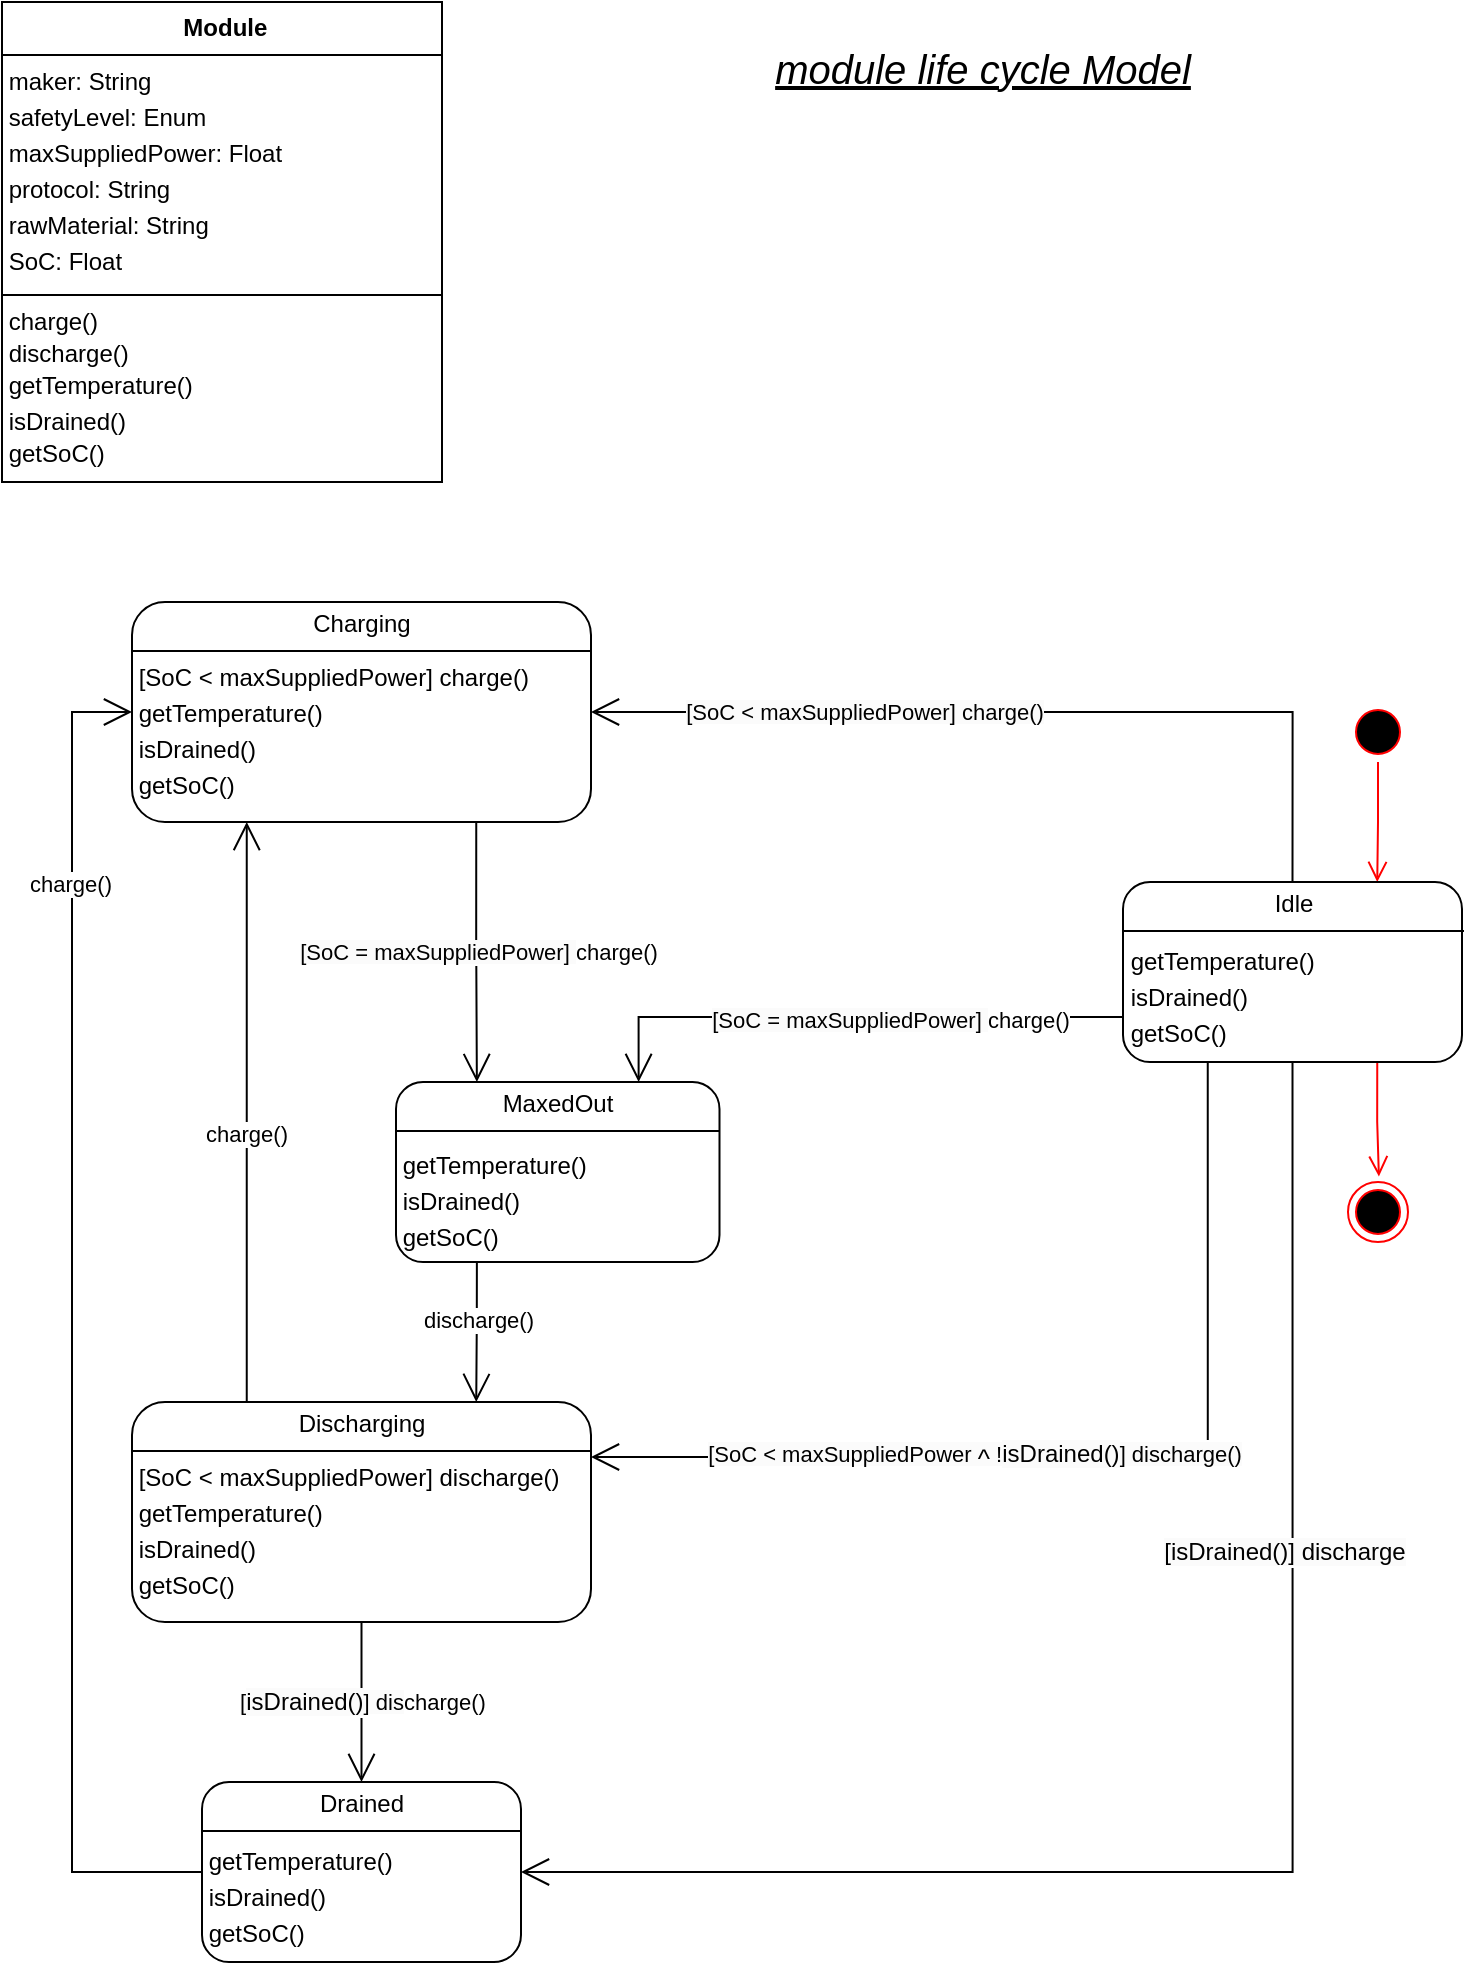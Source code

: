 <mxfile version="24.8.4">
  <diagram name="Page-1" id="44p5FwwVI09j3S-kjzKs">
    <mxGraphModel dx="1728" dy="915" grid="1" gridSize="10" guides="1" tooltips="1" connect="1" arrows="1" fold="1" page="1" pageScale="1" pageWidth="850" pageHeight="1100" math="0" shadow="0">
      <root>
        <mxCell id="0" />
        <mxCell id="1" parent="0" />
        <mxCell id="tmuZozPQ9IZIlXzGQwys-1" value="&lt;p style=&quot;margin:0px;margin-top:4px;text-align:center;&quot;&gt;&lt;/p&gt;&lt;div style=&quot;height:2px;&quot;&gt;&lt;/div&gt;&lt;div style=&quot;text-align: center;&quot;&gt;&lt;span style=&quot;font-weight: 700; background-color: initial;&quot;&gt;&amp;nbsp;Module&lt;/span&gt;&lt;/div&gt;&lt;hr size=&quot;1&quot; style=&quot;border-style:solid;&quot;&gt;&lt;div style=&quot;height:2px;&quot;&gt;&lt;div style=&quot;height: 2px;&quot;&gt;&amp;nbsp;maker: String&lt;/div&gt;&lt;div style=&quot;height: 2px;&quot;&gt;&lt;br&gt;&lt;/div&gt;&lt;div style=&quot;height: 2px;&quot;&gt;&lt;br&gt;&lt;/div&gt;&lt;div style=&quot;height: 2px;&quot;&gt;&lt;br&gt;&lt;/div&gt;&lt;div style=&quot;height: 2px;&quot;&gt;&lt;br&gt;&lt;/div&gt;&lt;div style=&quot;height: 2px;&quot;&gt;&lt;br&gt;&lt;/div&gt;&lt;div style=&quot;height: 2px;&quot;&gt;&lt;br&gt;&lt;/div&gt;&lt;div style=&quot;height: 2px;&quot;&gt;&lt;br&gt;&lt;/div&gt;&lt;div style=&quot;height: 2px;&quot;&gt;&lt;br&gt;&lt;/div&gt;&lt;div style=&quot;height: 2px;&quot;&gt;&amp;nbsp;safetyLevel:&amp;nbsp;&lt;span style=&quot;background-color: initial;&quot;&gt;Enum&lt;/span&gt;&lt;br&gt;&lt;/div&gt;&lt;div style=&quot;height: 2px;&quot;&gt;&lt;br&gt;&lt;/div&gt;&lt;div style=&quot;height: 2px;&quot;&gt;&lt;br&gt;&lt;/div&gt;&lt;div style=&quot;height: 2px;&quot;&gt;&lt;br&gt;&lt;/div&gt;&lt;div style=&quot;height: 2px;&quot;&gt;&lt;br&gt;&lt;/div&gt;&lt;div style=&quot;height: 2px;&quot;&gt;&lt;br&gt;&lt;/div&gt;&lt;div style=&quot;height: 2px;&quot;&gt;&lt;br&gt;&lt;/div&gt;&lt;div style=&quot;height: 2px;&quot;&gt;&lt;br&gt;&lt;/div&gt;&lt;div style=&quot;height: 2px;&quot;&gt;&lt;br&gt;&lt;/div&gt;&lt;div style=&quot;height: 2px;&quot;&gt;&amp;nbsp;maxSuppliedPower:&amp;nbsp;&lt;span style=&quot;background-color: initial;&quot;&gt;Float&lt;/span&gt;&lt;br&gt;&lt;/div&gt;&lt;div style=&quot;height: 2px;&quot;&gt;&lt;br&gt;&lt;/div&gt;&lt;div style=&quot;height: 2px;&quot;&gt;&lt;br&gt;&lt;/div&gt;&lt;div style=&quot;height: 2px;&quot;&gt;&lt;br&gt;&lt;/div&gt;&lt;div style=&quot;height: 2px;&quot;&gt;&lt;br&gt;&lt;/div&gt;&lt;div style=&quot;height: 2px;&quot;&gt;&lt;br&gt;&lt;/div&gt;&lt;div style=&quot;height: 2px;&quot;&gt;&lt;br&gt;&lt;/div&gt;&lt;div style=&quot;height: 2px;&quot;&gt;&lt;br&gt;&lt;/div&gt;&lt;div style=&quot;height: 2px;&quot;&gt;&lt;br&gt;&lt;/div&gt;&lt;div style=&quot;height: 2px;&quot;&gt;&lt;span style=&quot;background-color: initial;&quot;&gt;&amp;nbsp;protocol:&amp;nbsp;&lt;/span&gt;&lt;span style=&quot;background-color: initial;&quot;&gt;String&lt;/span&gt;&lt;br&gt;&lt;/div&gt;&lt;div style=&quot;height: 2px;&quot;&gt;&lt;span style=&quot;background-color: initial;&quot;&gt;&lt;br&gt;&lt;/span&gt;&lt;/div&gt;&lt;div style=&quot;height: 2px;&quot;&gt;&lt;span style=&quot;background-color: initial;&quot;&gt;&lt;br&gt;&lt;/span&gt;&lt;/div&gt;&lt;div style=&quot;height: 2px;&quot;&gt;&lt;span style=&quot;background-color: initial;&quot;&gt;&lt;br&gt;&lt;/span&gt;&lt;/div&gt;&lt;div style=&quot;height: 2px;&quot;&gt;&lt;span style=&quot;background-color: initial;&quot;&gt;&lt;br&gt;&lt;/span&gt;&lt;/div&gt;&lt;div style=&quot;height: 2px;&quot;&gt;&lt;span style=&quot;background-color: initial;&quot;&gt;&lt;br&gt;&lt;/span&gt;&lt;/div&gt;&lt;div style=&quot;height: 2px;&quot;&gt;&lt;span style=&quot;background-color: initial;&quot;&gt;&lt;br&gt;&lt;/span&gt;&lt;/div&gt;&lt;div style=&quot;height: 2px;&quot;&gt;&lt;span style=&quot;background-color: initial;&quot;&gt;&lt;br&gt;&lt;/span&gt;&lt;/div&gt;&lt;div style=&quot;height: 2px;&quot;&gt;&lt;span style=&quot;background-color: initial;&quot;&gt;&lt;br&gt;&lt;/span&gt;&lt;/div&gt;&lt;div style=&quot;height: 2px;&quot;&gt;&amp;nbsp;&lt;span style=&quot;background-color: initial;&quot;&gt;rawMaterial:&amp;nbsp;&lt;/span&gt;&lt;span style=&quot;background-color: initial;&quot;&gt;String&lt;/span&gt;&lt;/div&gt;&lt;div style=&quot;height: 2px;&quot;&gt;&lt;span style=&quot;background-color: initial;&quot;&gt;&lt;br&gt;&lt;/span&gt;&lt;/div&gt;&lt;div style=&quot;height: 2px;&quot;&gt;&lt;span style=&quot;background-color: initial;&quot;&gt;&lt;br&gt;&lt;/span&gt;&lt;/div&gt;&lt;div style=&quot;height: 2px;&quot;&gt;&lt;span style=&quot;background-color: initial;&quot;&gt;&lt;br&gt;&lt;/span&gt;&lt;/div&gt;&lt;div style=&quot;height: 2px;&quot;&gt;&lt;span style=&quot;background-color: initial;&quot;&gt;&lt;br&gt;&lt;/span&gt;&lt;/div&gt;&lt;div style=&quot;height: 2px;&quot;&gt;&lt;span style=&quot;background-color: initial;&quot;&gt;&lt;br&gt;&lt;/span&gt;&lt;/div&gt;&lt;div style=&quot;height: 2px;&quot;&gt;&lt;span style=&quot;background-color: initial;&quot;&gt;&lt;br&gt;&lt;/span&gt;&lt;/div&gt;&lt;div style=&quot;height: 2px;&quot;&gt;&lt;span style=&quot;background-color: initial;&quot;&gt;&lt;br&gt;&lt;/span&gt;&lt;/div&gt;&lt;div style=&quot;height: 2px;&quot;&gt;&lt;span style=&quot;background-color: initial;&quot;&gt;&lt;br&gt;&lt;/span&gt;&lt;/div&gt;&lt;div style=&quot;height: 2px;&quot;&gt;&lt;span style=&quot;background-color: initial;&quot;&gt;&amp;nbsp;SoC: Float&lt;/span&gt;&lt;/div&gt;&lt;div style=&quot;height: 2px;&quot;&gt;&lt;div style=&quot;text-align: center;&quot;&gt;&lt;br&gt;&lt;/div&gt;&lt;hr style=&quot;border-style: solid;&quot; size=&quot;1&quot;&gt;&lt;div style=&quot;height: 2px;&quot;&gt;&lt;div style=&quot;height: 2px;&quot;&gt;&amp;nbsp;&lt;span style=&quot;background-color: initial;&quot;&gt;charge()&lt;/span&gt;&lt;/div&gt;&lt;div style=&quot;height: 2px;&quot;&gt;&lt;span style=&quot;background-color: initial;&quot;&gt;&lt;br&gt;&lt;/span&gt;&lt;/div&gt;&lt;div style=&quot;height: 2px;&quot;&gt;&lt;span style=&quot;background-color: initial;&quot;&gt;&lt;br&gt;&lt;/span&gt;&lt;/div&gt;&lt;div style=&quot;height: 2px;&quot;&gt;&lt;span style=&quot;background-color: initial;&quot;&gt;&lt;br&gt;&lt;/span&gt;&lt;/div&gt;&lt;div style=&quot;height: 2px;&quot;&gt;&lt;span style=&quot;background-color: initial;&quot;&gt;&lt;br&gt;&lt;/span&gt;&lt;/div&gt;&lt;div style=&quot;height: 2px;&quot;&gt;&lt;span style=&quot;background-color: initial;&quot;&gt;&lt;br&gt;&lt;/span&gt;&lt;/div&gt;&lt;div style=&quot;height: 2px;&quot;&gt;&lt;span style=&quot;background-color: initial;&quot;&gt;&lt;br&gt;&lt;/span&gt;&lt;/div&gt;&lt;div style=&quot;height: 2px;&quot;&gt;&lt;span style=&quot;background-color: initial;&quot;&gt;&lt;br&gt;&lt;/span&gt;&lt;/div&gt;&lt;div style=&quot;height: 2px;&quot;&gt;&lt;span style=&quot;background-color: initial;&quot;&gt;&amp;nbsp;discharge()&lt;/span&gt;&lt;/div&gt;&lt;div style=&quot;height: 2px;&quot;&gt;&lt;br&gt;&lt;/div&gt;&lt;div style=&quot;height: 2px;&quot;&gt;&lt;br&gt;&lt;/div&gt;&lt;div style=&quot;height: 2px;&quot;&gt;&lt;br&gt;&lt;/div&gt;&lt;div style=&quot;height: 2px;&quot;&gt;&lt;br&gt;&lt;/div&gt;&lt;div style=&quot;height: 2px;&quot;&gt;&lt;br&gt;&lt;/div&gt;&lt;div style=&quot;height: 2px;&quot;&gt;&lt;br&gt;&lt;/div&gt;&lt;div style=&quot;height: 2px;&quot;&gt;&amp;nbsp;&lt;/div&gt;&lt;div style=&quot;height: 2px;&quot;&gt;&amp;nbsp;getTemperature()&lt;/div&gt;&lt;div style=&quot;height: 2px;&quot;&gt;&lt;br&gt;&lt;/div&gt;&lt;div style=&quot;height: 2px;&quot;&gt;&lt;br&gt;&lt;/div&gt;&lt;div style=&quot;height: 2px;&quot;&gt;&lt;br&gt;&lt;/div&gt;&lt;div style=&quot;height: 2px;&quot;&gt;&lt;br&gt;&lt;/div&gt;&lt;div style=&quot;height: 2px;&quot;&gt;&lt;br&gt;&lt;/div&gt;&lt;div style=&quot;height: 2px;&quot;&gt;&lt;br&gt;&lt;/div&gt;&lt;div style=&quot;height: 2px;&quot;&gt;&amp;nbsp;&lt;/div&gt;&lt;div style=&quot;height: 2px;&quot;&gt;&lt;br&gt;&lt;/div&gt;&lt;div style=&quot;height: 2px;&quot;&gt;&amp;nbsp;isDrained()&lt;/div&gt;&lt;div style=&quot;height: 2px;&quot;&gt;&lt;br&gt;&lt;/div&gt;&lt;div style=&quot;height: 2px;&quot;&gt;&lt;br&gt;&lt;/div&gt;&lt;div style=&quot;height: 2px;&quot;&gt;&lt;br&gt;&lt;/div&gt;&lt;div style=&quot;height: 2px;&quot;&gt;&lt;br&gt;&lt;/div&gt;&lt;div style=&quot;height: 2px;&quot;&gt;&lt;br&gt;&lt;/div&gt;&lt;div style=&quot;height: 2px;&quot;&gt;&lt;br&gt;&lt;/div&gt;&lt;div style=&quot;height: 2px;&quot;&gt;&lt;br&gt;&lt;/div&gt;&lt;div style=&quot;height: 2px;&quot;&gt;&amp;nbsp;getSoC()&lt;/div&gt;&lt;div style=&quot;height: 2px;&quot;&gt;&lt;br&gt;&lt;/div&gt;&lt;div style=&quot;height: 2px;&quot;&gt;&lt;br&gt;&lt;/div&gt;&lt;div style=&quot;height: 2px;&quot;&gt;&lt;br&gt;&lt;/div&gt;&lt;div style=&quot;height: 2px;&quot;&gt;&lt;br&gt;&lt;/div&gt;&lt;div style=&quot;height: 2px;&quot;&gt;&lt;br&gt;&lt;/div&gt;&lt;/div&gt;&lt;/div&gt;&lt;/div&gt;" style="verticalAlign=top;align=left;overflow=fill;html=1;whiteSpace=wrap;" vertex="1" parent="1">
          <mxGeometry x="40" y="40" width="220" height="240" as="geometry" />
        </mxCell>
        <mxCell id="tmuZozPQ9IZIlXzGQwys-2" value="module life cycle Model" style="text;html=1;align=center;verticalAlign=middle;resizable=0;points=[];autosize=1;strokeColor=none;fillColor=none;fontStyle=6;fontSize=20;" vertex="1" parent="1">
          <mxGeometry x="415" y="53" width="230" height="40" as="geometry" />
        </mxCell>
        <mxCell id="tmuZozPQ9IZIlXzGQwys-3" value="" style="ellipse;html=1;shape=startState;fillColor=#000000;strokeColor=#ff0000;" vertex="1" parent="1">
          <mxGeometry x="713" y="390" width="30" height="30" as="geometry" />
        </mxCell>
        <mxCell id="tmuZozPQ9IZIlXzGQwys-4" value="" style="edgeStyle=orthogonalEdgeStyle;html=1;verticalAlign=bottom;endArrow=open;endSize=8;strokeColor=#ff0000;rounded=0;entryX=0.75;entryY=0;entryDx=0;entryDy=0;" edge="1" parent="1" source="tmuZozPQ9IZIlXzGQwys-3" target="tmuZozPQ9IZIlXzGQwys-11">
          <mxGeometry relative="1" as="geometry">
            <mxPoint x="727.5" y="605" as="targetPoint" />
          </mxGeometry>
        </mxCell>
        <mxCell id="tmuZozPQ9IZIlXzGQwys-5" value="" style="ellipse;html=1;shape=endState;fillColor=#000000;strokeColor=#ff0000;" vertex="1" parent="1">
          <mxGeometry x="713" y="630" width="30" height="30" as="geometry" />
        </mxCell>
        <mxCell id="tmuZozPQ9IZIlXzGQwys-6" value="" style="edgeStyle=orthogonalEdgeStyle;html=1;verticalAlign=bottom;endArrow=open;endSize=8;strokeColor=#ff0000;rounded=0;exitX=0.75;exitY=1;exitDx=0;exitDy=0;entryX=0.515;entryY=-0.093;entryDx=0;entryDy=0;entryPerimeter=0;" edge="1" parent="1" source="tmuZozPQ9IZIlXzGQwys-11" target="tmuZozPQ9IZIlXzGQwys-5">
          <mxGeometry relative="1" as="geometry">
            <mxPoint x="728" y="630" as="targetPoint" />
            <mxPoint x="612.5" y="605" as="sourcePoint" />
          </mxGeometry>
        </mxCell>
        <mxCell id="tmuZozPQ9IZIlXzGQwys-7" style="edgeStyle=orthogonalEdgeStyle;rounded=0;orthogonalLoop=1;jettySize=auto;html=1;entryX=1;entryY=0.5;entryDx=0;entryDy=0;endArrow=open;endFill=0;endSize=12;exitX=0.5;exitY=1;exitDx=0;exitDy=0;" edge="1" parent="1" source="tmuZozPQ9IZIlXzGQwys-11" target="tmuZozPQ9IZIlXzGQwys-12">
          <mxGeometry relative="1" as="geometry" />
        </mxCell>
        <mxCell id="tmuZozPQ9IZIlXzGQwys-8" value="&lt;span style=&quot;font-size: 12px; text-align: left; text-wrap-mode: wrap; background-color: rgb(251, 251, 251);&quot;&gt;[isDrained()] discharge&lt;/span&gt;" style="edgeLabel;html=1;align=center;verticalAlign=middle;resizable=0;points=[];" vertex="1" connectable="0" parent="tmuZozPQ9IZIlXzGQwys-7">
          <mxGeometry x="-0.041" y="-1" relative="1" as="geometry">
            <mxPoint x="-4" y="-134" as="offset" />
          </mxGeometry>
        </mxCell>
        <mxCell id="tmuZozPQ9IZIlXzGQwys-9" style="edgeStyle=orthogonalEdgeStyle;rounded=0;orthogonalLoop=1;jettySize=auto;html=1;entryX=1;entryY=0.25;entryDx=0;entryDy=0;exitX=0.25;exitY=1;exitDx=0;exitDy=0;endArrow=open;endFill=0;endSize=12;" edge="1" parent="1" source="tmuZozPQ9IZIlXzGQwys-11" target="tmuZozPQ9IZIlXzGQwys-15">
          <mxGeometry relative="1" as="geometry" />
        </mxCell>
        <mxCell id="tmuZozPQ9IZIlXzGQwys-10" value="&lt;span style=&quot;text-align: left; text-wrap-mode: wrap; background-color: rgb(251, 251, 251);&quot;&gt;[SoC &amp;lt; maxSuppliedPower &lt;sub style=&quot;&quot;&gt;&lt;font style=&quot;font-size: 13px;&quot;&gt;^&lt;/font&gt;&lt;/sub&gt; !&lt;/span&gt;&lt;span style=&quot;font-size: 12px; text-align: left; text-wrap-mode: wrap; background-color: rgb(251, 251, 251);&quot;&gt;isDrained()&lt;/span&gt;&lt;span style=&quot;font-size: 11px; text-align: left; text-wrap-mode: wrap; background-color: rgb(251, 251, 251);&quot;&gt;] discharge()&lt;/span&gt;" style="edgeLabel;html=1;align=center;verticalAlign=middle;resizable=0;points=[];fontSize=11;" vertex="1" connectable="0" parent="tmuZozPQ9IZIlXzGQwys-9">
          <mxGeometry x="0.47" relative="1" as="geometry">
            <mxPoint x="57" y="-1" as="offset" />
          </mxGeometry>
        </mxCell>
        <mxCell id="tmuZozPQ9IZIlXzGQwys-11" value="&lt;p style=&quot;margin:0px;margin-top:4px;text-align:center;&quot;&gt;Idle&lt;/p&gt;&lt;hr size=&quot;1&quot; style=&quot;border-style:solid;&quot;&gt;&lt;div style=&quot;height:2px;&quot;&gt;&lt;div style=&quot;height: 2px;&quot;&gt;&lt;span style=&quot;background-color: initial;&quot;&gt;&lt;br&gt;&lt;/span&gt;&lt;/div&gt;&lt;div style=&quot;height: 2px;&quot;&gt;&lt;span style=&quot;background-color: initial;&quot;&gt;&amp;nbsp;getTemperature()&lt;/span&gt;&lt;/div&gt;&lt;div style=&quot;height: 2px;&quot;&gt;&lt;br&gt;&lt;/div&gt;&lt;div style=&quot;height: 2px;&quot;&gt;&lt;br&gt;&lt;/div&gt;&lt;div style=&quot;height: 2px;&quot;&gt;&lt;br&gt;&lt;/div&gt;&lt;div style=&quot;height: 2px;&quot;&gt;&lt;br&gt;&lt;/div&gt;&lt;div style=&quot;height: 2px;&quot;&gt;&lt;br&gt;&lt;/div&gt;&lt;div style=&quot;height: 2px;&quot;&gt;&lt;br&gt;&lt;/div&gt;&lt;div style=&quot;height: 2px;&quot;&gt;&amp;nbsp;&lt;/div&gt;&lt;div style=&quot;height: 2px;&quot;&gt;&lt;br&gt;&lt;/div&gt;&lt;div style=&quot;height: 2px;&quot;&gt;&amp;nbsp;isDrained()&lt;/div&gt;&lt;div style=&quot;height: 2px;&quot;&gt;&lt;br&gt;&lt;/div&gt;&lt;div style=&quot;height: 2px;&quot;&gt;&lt;br&gt;&lt;/div&gt;&lt;div style=&quot;height: 2px;&quot;&gt;&lt;br&gt;&lt;/div&gt;&lt;div style=&quot;height: 2px;&quot;&gt;&lt;br&gt;&lt;/div&gt;&lt;div style=&quot;height: 2px;&quot;&gt;&lt;br&gt;&lt;/div&gt;&lt;div style=&quot;height: 2px;&quot;&gt;&lt;br&gt;&lt;/div&gt;&lt;div style=&quot;height: 2px;&quot;&gt;&lt;br&gt;&lt;/div&gt;&lt;div style=&quot;height: 2px;&quot;&gt;&lt;br&gt;&lt;/div&gt;&lt;div style=&quot;height: 2px;&quot;&gt;&amp;nbsp;getSoC()&lt;/div&gt;&lt;/div&gt;" style="verticalAlign=top;align=left;overflow=fill;html=1;whiteSpace=wrap;rounded=1;" vertex="1" parent="1">
          <mxGeometry x="600.5" y="480" width="169.5" height="90" as="geometry" />
        </mxCell>
        <mxCell id="tmuZozPQ9IZIlXzGQwys-32" style="edgeStyle=orthogonalEdgeStyle;rounded=0;orthogonalLoop=1;jettySize=auto;html=1;exitX=0;exitY=0.5;exitDx=0;exitDy=0;entryX=0;entryY=0.5;entryDx=0;entryDy=0;endSize=12;endArrow=open;endFill=0;" edge="1" parent="1" source="tmuZozPQ9IZIlXzGQwys-12" target="tmuZozPQ9IZIlXzGQwys-28">
          <mxGeometry relative="1" as="geometry" />
        </mxCell>
        <mxCell id="tmuZozPQ9IZIlXzGQwys-33" value="charge()" style="edgeLabel;html=1;align=center;verticalAlign=middle;resizable=0;points=[];" vertex="1" connectable="0" parent="tmuZozPQ9IZIlXzGQwys-32">
          <mxGeometry x="0.657" y="1" relative="1" as="geometry">
            <mxPoint as="offset" />
          </mxGeometry>
        </mxCell>
        <mxCell id="tmuZozPQ9IZIlXzGQwys-12" value="&lt;p style=&quot;margin:0px;margin-top:4px;text-align:center;&quot;&gt;Drained&lt;/p&gt;&lt;hr size=&quot;1&quot; style=&quot;border-style:solid;&quot;&gt;&lt;div style=&quot;height:2px;&quot;&gt;&lt;div style=&quot;height: 2px;&quot;&gt;&lt;span style=&quot;background-color: initial;&quot;&gt;&amp;nbsp;&lt;/span&gt;&lt;/div&gt;&lt;div style=&quot;height: 2px;&quot;&gt;&amp;nbsp;getTemperature()&lt;/div&gt;&lt;div style=&quot;height: 2px;&quot;&gt;&lt;br&gt;&lt;/div&gt;&lt;div style=&quot;height: 2px;&quot;&gt;&lt;br&gt;&lt;/div&gt;&lt;div style=&quot;height: 2px;&quot;&gt;&lt;br&gt;&lt;/div&gt;&lt;div style=&quot;height: 2px;&quot;&gt;&lt;br&gt;&lt;/div&gt;&lt;div style=&quot;height: 2px;&quot;&gt;&lt;br&gt;&lt;/div&gt;&lt;div style=&quot;height: 2px;&quot;&gt;&lt;br&gt;&lt;/div&gt;&lt;div style=&quot;height: 2px;&quot;&gt;&amp;nbsp;&lt;/div&gt;&lt;div style=&quot;height: 2px;&quot;&gt;&lt;br&gt;&lt;/div&gt;&lt;div style=&quot;height: 2px;&quot;&gt;&amp;nbsp;isDrained()&lt;/div&gt;&lt;div style=&quot;height: 2px;&quot;&gt;&lt;br&gt;&lt;/div&gt;&lt;div style=&quot;height: 2px;&quot;&gt;&lt;br&gt;&lt;/div&gt;&lt;div style=&quot;height: 2px;&quot;&gt;&lt;br&gt;&lt;/div&gt;&lt;div style=&quot;height: 2px;&quot;&gt;&lt;br&gt;&lt;/div&gt;&lt;div style=&quot;height: 2px;&quot;&gt;&lt;br&gt;&lt;/div&gt;&lt;div style=&quot;height: 2px;&quot;&gt;&lt;br&gt;&lt;/div&gt;&lt;div style=&quot;height: 2px;&quot;&gt;&lt;br&gt;&lt;/div&gt;&lt;div style=&quot;height: 2px;&quot;&gt;&lt;br&gt;&lt;/div&gt;&lt;div style=&quot;height: 2px;&quot;&gt;&amp;nbsp;getSoC()&lt;/div&gt;&lt;/div&gt;" style="verticalAlign=top;align=left;overflow=fill;html=1;whiteSpace=wrap;rounded=1;" vertex="1" parent="1">
          <mxGeometry x="140" y="930" width="159.5" height="90" as="geometry" />
        </mxCell>
        <mxCell id="tmuZozPQ9IZIlXzGQwys-13" style="edgeStyle=orthogonalEdgeStyle;rounded=0;orthogonalLoop=1;jettySize=auto;html=1;exitX=0.5;exitY=1;exitDx=0;exitDy=0;entryX=0.5;entryY=0;entryDx=0;entryDy=0;endArrow=open;endFill=0;endSize=12;" edge="1" parent="1" source="tmuZozPQ9IZIlXzGQwys-15" target="tmuZozPQ9IZIlXzGQwys-12">
          <mxGeometry relative="1" as="geometry" />
        </mxCell>
        <mxCell id="tmuZozPQ9IZIlXzGQwys-14" value="&lt;span style=&quot;text-wrap-mode: wrap; text-align: left; background-color: rgb(251, 251, 251);&quot;&gt;[&lt;/span&gt;&lt;span style=&quot;font-size: 12px; text-align: left; text-wrap-mode: wrap; background-color: rgb(251, 251, 251);&quot;&gt;isDrained()&lt;/span&gt;&lt;span style=&quot;text-wrap-mode: wrap; text-align: left; background-color: rgb(251, 251, 251);&quot;&gt;] dis&lt;/span&gt;charge()" style="edgeLabel;html=1;align=center;verticalAlign=middle;resizable=0;points=[];" vertex="1" connectable="0" parent="tmuZozPQ9IZIlXzGQwys-13">
          <mxGeometry x="-0.001" relative="1" as="geometry">
            <mxPoint as="offset" />
          </mxGeometry>
        </mxCell>
        <mxCell id="tmuZozPQ9IZIlXzGQwys-29" style="edgeStyle=orthogonalEdgeStyle;rounded=0;orthogonalLoop=1;jettySize=auto;html=1;exitX=0.25;exitY=0;exitDx=0;exitDy=0;entryX=0.25;entryY=1;entryDx=0;entryDy=0;endSize=12;endArrow=open;endFill=0;" edge="1" parent="1" source="tmuZozPQ9IZIlXzGQwys-15" target="tmuZozPQ9IZIlXzGQwys-28">
          <mxGeometry relative="1" as="geometry" />
        </mxCell>
        <mxCell id="tmuZozPQ9IZIlXzGQwys-30" value="charge()" style="edgeLabel;html=1;align=center;verticalAlign=middle;resizable=0;points=[];" vertex="1" connectable="0" parent="tmuZozPQ9IZIlXzGQwys-29">
          <mxGeometry x="-0.075" y="1" relative="1" as="geometry">
            <mxPoint as="offset" />
          </mxGeometry>
        </mxCell>
        <mxCell id="tmuZozPQ9IZIlXzGQwys-15" value="&lt;p style=&quot;margin:0px;margin-top:4px;text-align:center;&quot;&gt;Discharging&lt;/p&gt;&lt;hr size=&quot;1&quot; style=&quot;border-style:solid;&quot;&gt;&lt;div style=&quot;height:2px;&quot;&gt;&lt;div style=&quot;height: 2px;&quot;&gt;&amp;nbsp;&lt;span style=&quot;background-color: initial;&quot;&gt;[SoC &amp;lt; maxSuppliedPower] discharge()&lt;/span&gt;&lt;/div&gt;&lt;div style=&quot;height: 2px;&quot;&gt;&lt;span style=&quot;background-color: initial;&quot;&gt;&lt;br&gt;&lt;/span&gt;&lt;/div&gt;&lt;div style=&quot;height: 2px;&quot;&gt;&lt;span style=&quot;background-color: initial;&quot;&gt;&lt;br&gt;&lt;/span&gt;&lt;/div&gt;&lt;div style=&quot;height: 2px;&quot;&gt;&lt;span style=&quot;background-color: initial;&quot;&gt;&lt;br&gt;&lt;/span&gt;&lt;/div&gt;&lt;div style=&quot;height: 2px;&quot;&gt;&lt;span style=&quot;background-color: initial;&quot;&gt;&lt;br&gt;&lt;/span&gt;&lt;/div&gt;&lt;div style=&quot;height: 2px;&quot;&gt;&lt;span style=&quot;background-color: initial;&quot;&gt;&lt;br&gt;&lt;/span&gt;&lt;/div&gt;&lt;div style=&quot;height: 2px;&quot;&gt;&lt;br&gt;&lt;/div&gt;&lt;div style=&quot;height: 2px;&quot;&gt;&lt;span style=&quot;background-color: initial;&quot;&gt;&lt;br&gt;&lt;/span&gt;&lt;/div&gt;&lt;div style=&quot;height: 2px;&quot;&gt;&lt;span style=&quot;background-color: initial;&quot;&gt;&amp;nbsp;&lt;/span&gt;&lt;/div&gt;&lt;div style=&quot;height: 2px;&quot;&gt;&amp;nbsp;getTemperature()&lt;/div&gt;&lt;div style=&quot;height: 2px;&quot;&gt;&lt;br&gt;&lt;/div&gt;&lt;div style=&quot;height: 2px;&quot;&gt;&lt;br&gt;&lt;/div&gt;&lt;div style=&quot;height: 2px;&quot;&gt;&lt;br&gt;&lt;/div&gt;&lt;div style=&quot;height: 2px;&quot;&gt;&lt;br&gt;&lt;/div&gt;&lt;div style=&quot;height: 2px;&quot;&gt;&lt;br&gt;&lt;/div&gt;&lt;div style=&quot;height: 2px;&quot;&gt;&lt;br&gt;&lt;/div&gt;&lt;div style=&quot;height: 2px;&quot;&gt;&amp;nbsp;&lt;/div&gt;&lt;div style=&quot;height: 2px;&quot;&gt;&lt;br&gt;&lt;/div&gt;&lt;div style=&quot;height: 2px;&quot;&gt;&amp;nbsp;isDrained()&lt;/div&gt;&lt;div style=&quot;height: 2px;&quot;&gt;&lt;br&gt;&lt;/div&gt;&lt;div style=&quot;height: 2px;&quot;&gt;&lt;br&gt;&lt;/div&gt;&lt;div style=&quot;height: 2px;&quot;&gt;&lt;br&gt;&lt;/div&gt;&lt;div style=&quot;height: 2px;&quot;&gt;&lt;br&gt;&lt;/div&gt;&lt;div style=&quot;height: 2px;&quot;&gt;&lt;br&gt;&lt;/div&gt;&lt;div style=&quot;height: 2px;&quot;&gt;&lt;br&gt;&lt;/div&gt;&lt;div style=&quot;height: 2px;&quot;&gt;&lt;br&gt;&lt;/div&gt;&lt;div style=&quot;height: 2px;&quot;&gt;&lt;br&gt;&lt;/div&gt;&lt;div style=&quot;height: 2px;&quot;&gt;&amp;nbsp;getSoC()&lt;/div&gt;&lt;div style=&quot;height: 2px;&quot;&gt;&lt;br&gt;&lt;/div&gt;&lt;/div&gt;" style="verticalAlign=top;align=left;overflow=fill;html=1;whiteSpace=wrap;rounded=1;" vertex="1" parent="1">
          <mxGeometry x="105" y="740" width="229.5" height="110" as="geometry" />
        </mxCell>
        <mxCell id="tmuZozPQ9IZIlXzGQwys-20" style="edgeStyle=orthogonalEdgeStyle;rounded=0;orthogonalLoop=1;jettySize=auto;html=1;entryX=0.75;entryY=0;entryDx=0;entryDy=0;endArrow=open;endFill=0;endSize=12;exitX=0;exitY=0.75;exitDx=0;exitDy=0;" edge="1" parent="1" source="tmuZozPQ9IZIlXzGQwys-11" target="tmuZozPQ9IZIlXzGQwys-25">
          <mxGeometry relative="1" as="geometry">
            <mxPoint x="619.75" y="205" as="sourcePoint" />
          </mxGeometry>
        </mxCell>
        <mxCell id="tmuZozPQ9IZIlXzGQwys-21" value="&lt;span style=&quot;text-align: left; text-wrap-mode: wrap; background-color: rgb(251, 251, 251);&quot;&gt;[SoC = maxSuppliedPower]&amp;nbsp;&lt;/span&gt;charge()" style="edgeLabel;html=1;align=center;verticalAlign=middle;resizable=0;points=[];" vertex="1" connectable="0" parent="tmuZozPQ9IZIlXzGQwys-20">
          <mxGeometry x="-0.041" y="-1" relative="1" as="geometry">
            <mxPoint x="15" y="2" as="offset" />
          </mxGeometry>
        </mxCell>
        <mxCell id="tmuZozPQ9IZIlXzGQwys-22" style="edgeStyle=orthogonalEdgeStyle;rounded=0;orthogonalLoop=1;jettySize=auto;html=1;entryX=1;entryY=0.5;entryDx=0;entryDy=0;exitX=0.5;exitY=0;exitDx=0;exitDy=0;endArrow=open;endFill=0;endSize=12;" edge="1" parent="1" source="tmuZozPQ9IZIlXzGQwys-11" target="tmuZozPQ9IZIlXzGQwys-28">
          <mxGeometry relative="1" as="geometry">
            <mxPoint x="390.25" y="205" as="sourcePoint" />
          </mxGeometry>
        </mxCell>
        <mxCell id="tmuZozPQ9IZIlXzGQwys-23" value="&lt;span style=&quot;font-size: 11px; text-align: left; text-wrap-mode: wrap; background-color: rgb(251, 251, 251);&quot;&gt;[SoC &amp;lt; maxSuppliedPower] charge()&lt;/span&gt;" style="edgeLabel;html=1;align=center;verticalAlign=middle;resizable=0;points=[];fontSize=11;" vertex="1" connectable="0" parent="tmuZozPQ9IZIlXzGQwys-22">
          <mxGeometry x="0.47" relative="1" as="geometry">
            <mxPoint x="21" as="offset" />
          </mxGeometry>
        </mxCell>
        <mxCell id="tmuZozPQ9IZIlXzGQwys-35" style="edgeStyle=orthogonalEdgeStyle;rounded=0;orthogonalLoop=1;jettySize=auto;html=1;entryX=0.75;entryY=0;entryDx=0;entryDy=0;exitX=0.25;exitY=1;exitDx=0;exitDy=0;endSize=12;endArrow=open;endFill=0;" edge="1" parent="1" source="tmuZozPQ9IZIlXzGQwys-25" target="tmuZozPQ9IZIlXzGQwys-15">
          <mxGeometry relative="1" as="geometry" />
        </mxCell>
        <mxCell id="tmuZozPQ9IZIlXzGQwys-36" value="discharge()" style="edgeLabel;html=1;align=center;verticalAlign=middle;resizable=0;points=[];" vertex="1" connectable="0" parent="tmuZozPQ9IZIlXzGQwys-35">
          <mxGeometry x="-0.17" relative="1" as="geometry">
            <mxPoint as="offset" />
          </mxGeometry>
        </mxCell>
        <mxCell id="tmuZozPQ9IZIlXzGQwys-25" value="&lt;p style=&quot;margin:0px;margin-top:4px;text-align:center;&quot;&gt;MaxedOut&lt;/p&gt;&lt;hr size=&quot;1&quot; style=&quot;border-style:solid;&quot;&gt;&lt;div style=&quot;height:2px;&quot;&gt;&lt;div style=&quot;height: 2px;&quot;&gt;&lt;br&gt;&lt;/div&gt;&lt;div style=&quot;height: 2px;&quot;&gt;&lt;br&gt;&lt;/div&gt;&lt;div style=&quot;height: 2px;&quot;&gt;&lt;span style=&quot;background-color: initial;&quot;&gt;&amp;nbsp;getTemperature()&lt;/span&gt;&lt;/div&gt;&lt;div style=&quot;height: 2px;&quot;&gt;&lt;br&gt;&lt;/div&gt;&lt;div style=&quot;height: 2px;&quot;&gt;&lt;br&gt;&lt;/div&gt;&lt;div style=&quot;height: 2px;&quot;&gt;&lt;br&gt;&lt;/div&gt;&lt;div style=&quot;height: 2px;&quot;&gt;&lt;br&gt;&lt;/div&gt;&lt;div style=&quot;height: 2px;&quot;&gt;&lt;br&gt;&lt;/div&gt;&lt;div style=&quot;height: 2px;&quot;&gt;&lt;br&gt;&lt;/div&gt;&lt;div style=&quot;height: 2px;&quot;&gt;&amp;nbsp;&lt;/div&gt;&lt;div style=&quot;height: 2px;&quot;&gt;&lt;br&gt;&lt;/div&gt;&lt;div style=&quot;height: 2px;&quot;&gt;&amp;nbsp;isDrained()&lt;/div&gt;&lt;div style=&quot;height: 2px;&quot;&gt;&lt;br&gt;&lt;/div&gt;&lt;div style=&quot;height: 2px;&quot;&gt;&lt;br&gt;&lt;/div&gt;&lt;div style=&quot;height: 2px;&quot;&gt;&lt;br&gt;&lt;/div&gt;&lt;div style=&quot;height: 2px;&quot;&gt;&lt;br&gt;&lt;/div&gt;&lt;div style=&quot;height: 2px;&quot;&gt;&lt;br&gt;&lt;/div&gt;&lt;div style=&quot;height: 2px;&quot;&gt;&lt;br&gt;&lt;/div&gt;&lt;div style=&quot;height: 2px;&quot;&gt;&lt;br&gt;&lt;/div&gt;&lt;div style=&quot;height: 2px;&quot;&gt;&lt;br&gt;&lt;/div&gt;&lt;div style=&quot;height: 2px;&quot;&gt;&amp;nbsp;getSoC()&lt;/div&gt;&lt;/div&gt;" style="verticalAlign=top;align=left;overflow=fill;html=1;whiteSpace=wrap;rounded=1;" vertex="1" parent="1">
          <mxGeometry x="237" y="580" width="161.75" height="90" as="geometry" />
        </mxCell>
        <mxCell id="tmuZozPQ9IZIlXzGQwys-26" style="edgeStyle=orthogonalEdgeStyle;rounded=0;orthogonalLoop=1;jettySize=auto;html=1;exitX=0.75;exitY=1;exitDx=0;exitDy=0;entryX=0.25;entryY=0;entryDx=0;entryDy=0;endArrow=open;endFill=0;endSize=12;" edge="1" parent="1" source="tmuZozPQ9IZIlXzGQwys-28" target="tmuZozPQ9IZIlXzGQwys-25">
          <mxGeometry relative="1" as="geometry" />
        </mxCell>
        <mxCell id="tmuZozPQ9IZIlXzGQwys-27" value="&lt;span style=&quot;text-wrap-mode: wrap; text-align: left; background-color: rgb(251, 251, 251);&quot;&gt;[SoC = maxSuppliedPower]&amp;nbsp;&lt;/span&gt;charge()" style="edgeLabel;html=1;align=center;verticalAlign=middle;resizable=0;points=[];" vertex="1" connectable="0" parent="tmuZozPQ9IZIlXzGQwys-26">
          <mxGeometry x="-0.001" relative="1" as="geometry">
            <mxPoint as="offset" />
          </mxGeometry>
        </mxCell>
        <mxCell id="tmuZozPQ9IZIlXzGQwys-28" value="&lt;p style=&quot;margin:0px;margin-top:4px;text-align:center;&quot;&gt;Charging&lt;/p&gt;&lt;hr size=&quot;1&quot; style=&quot;border-style:solid;&quot;&gt;&lt;div style=&quot;height:2px;&quot;&gt;&lt;div style=&quot;height: 2px;&quot;&gt;&amp;nbsp;&lt;span style=&quot;background-color: initial;&quot;&gt;[SoC &amp;lt; maxSuppliedPower] charge()&lt;/span&gt;&lt;/div&gt;&lt;div style=&quot;height: 2px;&quot;&gt;&lt;span style=&quot;background-color: initial;&quot;&gt;&lt;br&gt;&lt;/span&gt;&lt;/div&gt;&lt;div style=&quot;height: 2px;&quot;&gt;&lt;span style=&quot;background-color: initial;&quot;&gt;&lt;br&gt;&lt;/span&gt;&lt;/div&gt;&lt;div style=&quot;height: 2px;&quot;&gt;&lt;span style=&quot;background-color: initial;&quot;&gt;&lt;br&gt;&lt;/span&gt;&lt;/div&gt;&lt;div style=&quot;height: 2px;&quot;&gt;&lt;br&gt;&lt;/div&gt;&lt;div style=&quot;height: 2px;&quot;&gt;&lt;br&gt;&lt;/div&gt;&lt;div style=&quot;height: 2px;&quot;&gt;&lt;br&gt;&lt;/div&gt;&lt;div style=&quot;height: 2px;&quot;&gt;&lt;br&gt;&lt;/div&gt;&lt;div style=&quot;height: 2px;&quot;&gt;&amp;nbsp;&lt;/div&gt;&lt;div style=&quot;height: 2px;&quot;&gt;&amp;nbsp;getTemperature()&lt;/div&gt;&lt;div style=&quot;height: 2px;&quot;&gt;&lt;br&gt;&lt;/div&gt;&lt;div style=&quot;height: 2px;&quot;&gt;&lt;br&gt;&lt;/div&gt;&lt;div style=&quot;height: 2px;&quot;&gt;&lt;br&gt;&lt;/div&gt;&lt;div style=&quot;height: 2px;&quot;&gt;&lt;br&gt;&lt;/div&gt;&lt;div style=&quot;height: 2px;&quot;&gt;&lt;br&gt;&lt;/div&gt;&lt;div style=&quot;height: 2px;&quot;&gt;&lt;br&gt;&lt;/div&gt;&lt;div style=&quot;height: 2px;&quot;&gt;&amp;nbsp;&lt;/div&gt;&lt;div style=&quot;height: 2px;&quot;&gt;&lt;br&gt;&lt;/div&gt;&lt;div style=&quot;height: 2px;&quot;&gt;&amp;nbsp;isDrained()&lt;/div&gt;&lt;div style=&quot;height: 2px;&quot;&gt;&lt;br&gt;&lt;/div&gt;&lt;div style=&quot;height: 2px;&quot;&gt;&lt;br&gt;&lt;/div&gt;&lt;div style=&quot;height: 2px;&quot;&gt;&lt;br&gt;&lt;/div&gt;&lt;div style=&quot;height: 2px;&quot;&gt;&lt;br&gt;&lt;/div&gt;&lt;div style=&quot;height: 2px;&quot;&gt;&lt;br&gt;&lt;/div&gt;&lt;div style=&quot;height: 2px;&quot;&gt;&lt;br&gt;&lt;/div&gt;&lt;div style=&quot;height: 2px;&quot;&gt;&lt;br&gt;&lt;/div&gt;&lt;div style=&quot;height: 2px;&quot;&gt;&lt;br&gt;&lt;/div&gt;&lt;div style=&quot;height: 2px;&quot;&gt;&amp;nbsp;getSoC()&lt;/div&gt;&lt;/div&gt;" style="verticalAlign=top;align=left;overflow=fill;html=1;whiteSpace=wrap;rounded=1;" vertex="1" parent="1">
          <mxGeometry x="105" y="340" width="229.5" height="110" as="geometry" />
        </mxCell>
      </root>
    </mxGraphModel>
  </diagram>
</mxfile>
